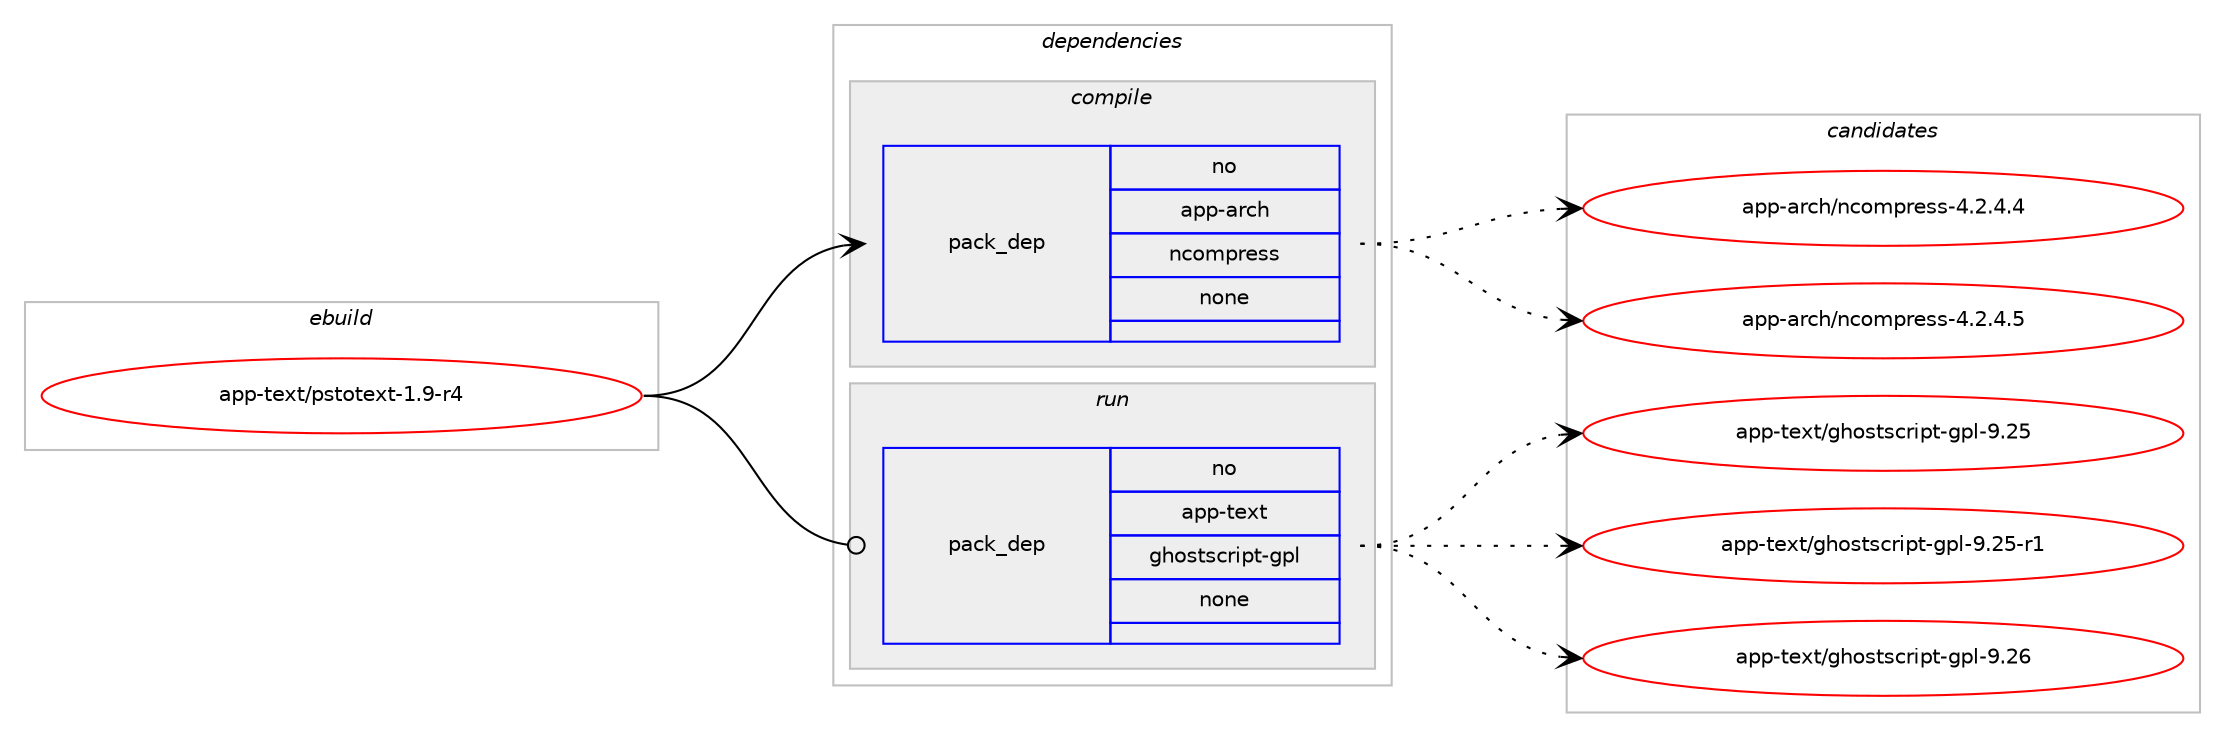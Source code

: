 digraph prolog {

# *************
# Graph options
# *************

newrank=true;
concentrate=true;
compound=true;
graph [rankdir=LR,fontname=Helvetica,fontsize=10,ranksep=1.5];#, ranksep=2.5, nodesep=0.2];
edge  [arrowhead=vee];
node  [fontname=Helvetica,fontsize=10];

# **********
# The ebuild
# **********

subgraph cluster_leftcol {
color=gray;
rank=same;
label=<<i>ebuild</i>>;
id [label="app-text/pstotext-1.9-r4", color=red, width=4, href="../app-text/pstotext-1.9-r4.svg"];
}

# ****************
# The dependencies
# ****************

subgraph cluster_midcol {
color=gray;
label=<<i>dependencies</i>>;
subgraph cluster_compile {
fillcolor="#eeeeee";
style=filled;
label=<<i>compile</i>>;
subgraph pack935420 {
dependency1311911 [label=<<TABLE BORDER="0" CELLBORDER="1" CELLSPACING="0" CELLPADDING="4" WIDTH="220"><TR><TD ROWSPAN="6" CELLPADDING="30">pack_dep</TD></TR><TR><TD WIDTH="110">no</TD></TR><TR><TD>app-arch</TD></TR><TR><TD>ncompress</TD></TR><TR><TD>none</TD></TR><TR><TD></TD></TR></TABLE>>, shape=none, color=blue];
}
id:e -> dependency1311911:w [weight=20,style="solid",arrowhead="vee"];
}
subgraph cluster_compileandrun {
fillcolor="#eeeeee";
style=filled;
label=<<i>compile and run</i>>;
}
subgraph cluster_run {
fillcolor="#eeeeee";
style=filled;
label=<<i>run</i>>;
subgraph pack935421 {
dependency1311912 [label=<<TABLE BORDER="0" CELLBORDER="1" CELLSPACING="0" CELLPADDING="4" WIDTH="220"><TR><TD ROWSPAN="6" CELLPADDING="30">pack_dep</TD></TR><TR><TD WIDTH="110">no</TD></TR><TR><TD>app-text</TD></TR><TR><TD>ghostscript-gpl</TD></TR><TR><TD>none</TD></TR><TR><TD></TD></TR></TABLE>>, shape=none, color=blue];
}
id:e -> dependency1311912:w [weight=20,style="solid",arrowhead="odot"];
}
}

# **************
# The candidates
# **************

subgraph cluster_choices {
rank=same;
color=gray;
label=<<i>candidates</i>>;

subgraph choice935420 {
color=black;
nodesep=1;
choice9711211245971149910447110991111091121141011151154552465046524652 [label="app-arch/ncompress-4.2.4.4", color=red, width=4,href="../app-arch/ncompress-4.2.4.4.svg"];
choice9711211245971149910447110991111091121141011151154552465046524653 [label="app-arch/ncompress-4.2.4.5", color=red, width=4,href="../app-arch/ncompress-4.2.4.5.svg"];
dependency1311911:e -> choice9711211245971149910447110991111091121141011151154552465046524652:w [style=dotted,weight="100"];
dependency1311911:e -> choice9711211245971149910447110991111091121141011151154552465046524653:w [style=dotted,weight="100"];
}
subgraph choice935421 {
color=black;
nodesep=1;
choice97112112451161011201164710310411111511611599114105112116451031121084557465053 [label="app-text/ghostscript-gpl-9.25", color=red, width=4,href="../app-text/ghostscript-gpl-9.25.svg"];
choice971121124511610112011647103104111115116115991141051121164510311210845574650534511449 [label="app-text/ghostscript-gpl-9.25-r1", color=red, width=4,href="../app-text/ghostscript-gpl-9.25-r1.svg"];
choice97112112451161011201164710310411111511611599114105112116451031121084557465054 [label="app-text/ghostscript-gpl-9.26", color=red, width=4,href="../app-text/ghostscript-gpl-9.26.svg"];
dependency1311912:e -> choice97112112451161011201164710310411111511611599114105112116451031121084557465053:w [style=dotted,weight="100"];
dependency1311912:e -> choice971121124511610112011647103104111115116115991141051121164510311210845574650534511449:w [style=dotted,weight="100"];
dependency1311912:e -> choice97112112451161011201164710310411111511611599114105112116451031121084557465054:w [style=dotted,weight="100"];
}
}

}
